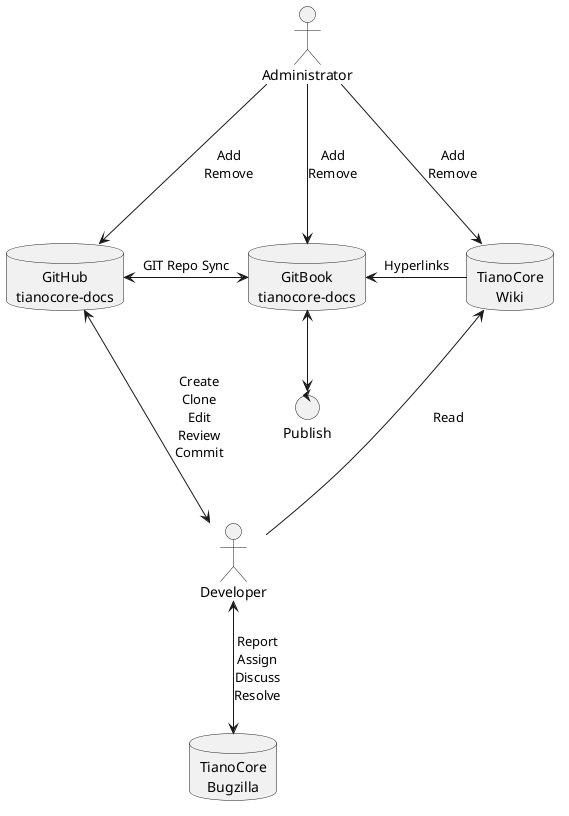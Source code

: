 @startuml
skinparam defaultTextAlignment center

actor Admin as "Administrator"

database GitHub as "GitHub
tianocore-docs"

database GitBook as "GitBook
tianocore-docs"

control Publish

database Wiki as "TianoCore
Wiki"

actor Dev as "Developer"

database Bugzilla as "TianoCore
Bugzilla"

[Admin] --d-> [GitHub]   : "Add\nRemove"
[Admin] --d-> [GitBook]  : "Add\nRemove"
[Admin] --d-> [Wiki]     : "Add\nRemove"

[GitHub]  <-r-> [GitBook] : "GIT Repo Sync"
[GitBook] <-r-- [Wiki]    : "Hyperlinks"
[GitBook] <-d-> [Publish]

[Dev]   <-u-> [GitHub]   : "Create\nClone\nEdit\nReview\nCommit"
[Dev]   --u-> [Wiki]     : "Read"
[Dev]   <-d-> [Bugzilla] : "Report\nAssign\nDiscuss\nResolve"
@enduml
